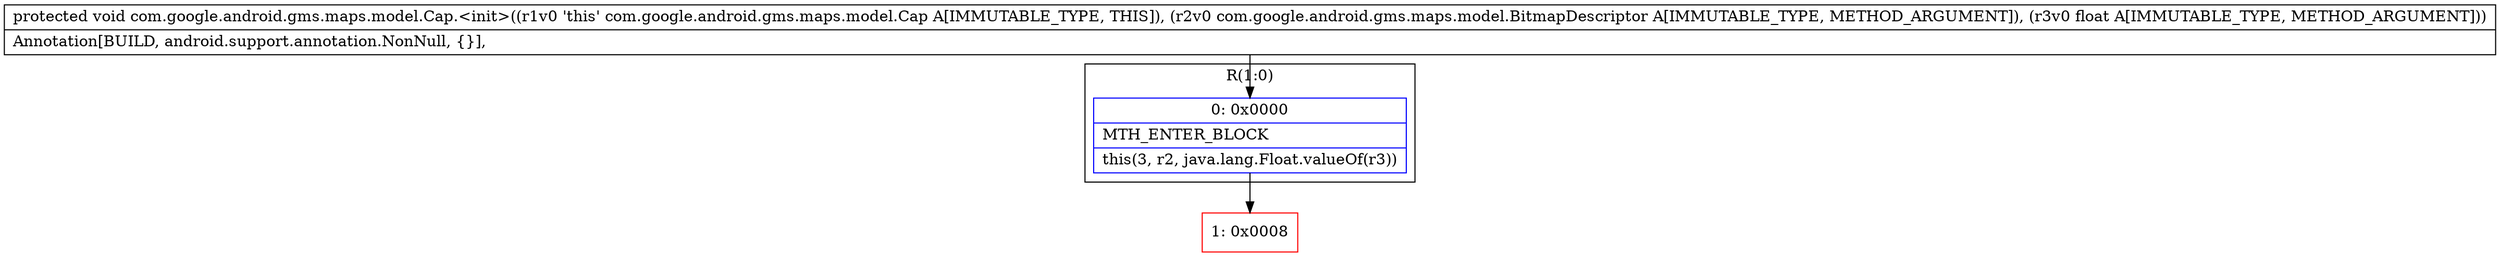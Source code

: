 digraph "CFG forcom.google.android.gms.maps.model.Cap.\<init\>(Lcom\/google\/android\/gms\/maps\/model\/BitmapDescriptor;F)V" {
subgraph cluster_Region_1906305263 {
label = "R(1:0)";
node [shape=record,color=blue];
Node_0 [shape=record,label="{0\:\ 0x0000|MTH_ENTER_BLOCK\l|this(3, r2, java.lang.Float.valueOf(r3))\l}"];
}
Node_1 [shape=record,color=red,label="{1\:\ 0x0008}"];
MethodNode[shape=record,label="{protected void com.google.android.gms.maps.model.Cap.\<init\>((r1v0 'this' com.google.android.gms.maps.model.Cap A[IMMUTABLE_TYPE, THIS]), (r2v0 com.google.android.gms.maps.model.BitmapDescriptor A[IMMUTABLE_TYPE, METHOD_ARGUMENT]), (r3v0 float A[IMMUTABLE_TYPE, METHOD_ARGUMENT]))  | Annotation[BUILD, android.support.annotation.NonNull, \{\}], \l}"];
MethodNode -> Node_0;
Node_0 -> Node_1;
}

